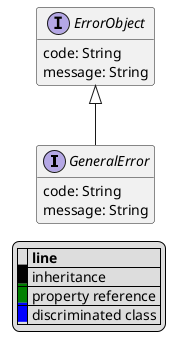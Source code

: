 @startuml

hide empty fields
hide empty methods
legend
|= |= line |
|<back:black>   </back>| inheritance |
|<back:green>   </back>| property reference |
|<back:blue>   </back>| discriminated class |
endlegend
interface GeneralError [[GeneralError.svg]] extends ErrorObject {
    code: String
    message: String
}
interface ErrorObject [[ErrorObject.svg]]  {
    code: String
    message: String
}





@enduml
